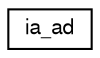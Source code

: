 digraph G
{
  edge [fontname="FreeSans",fontsize="10",labelfontname="FreeSans",labelfontsize="10"];
  node [fontname="FreeSans",fontsize="10",shape=record];
  rankdir="LR";
  Node1 [label="ia_ad",height=0.2,width=0.4,color="black", fillcolor="white", style="filled",URL="$classia__ad.shtml"];
}
